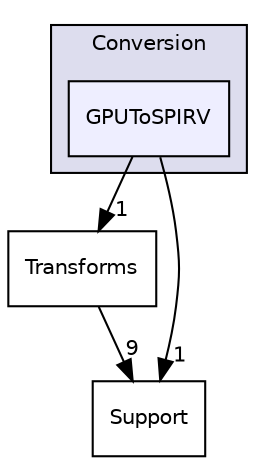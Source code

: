 digraph "include/mlir/Conversion/GPUToSPIRV" {
  bgcolor=transparent;
  compound=true
  node [ fontsize="10", fontname="Helvetica"];
  edge [ labelfontsize="10", labelfontname="Helvetica"];
  subgraph clusterdir_37f3372f1e76d74ffd54613af9306e43 {
    graph [ bgcolor="#ddddee", pencolor="black", label="Conversion" fontname="Helvetica", fontsize="10", URL="dir_37f3372f1e76d74ffd54613af9306e43.html"]
  dir_cb1a10adfbc26e1a7e99b6189b7f8608 [shape=box, label="GPUToSPIRV", style="filled", fillcolor="#eeeeff", pencolor="black", URL="dir_cb1a10adfbc26e1a7e99b6189b7f8608.html"];
  }
  dir_ca4d1f3bc4cd42ba07a57ca86d19a1d6 [shape=box label="Transforms" URL="dir_ca4d1f3bc4cd42ba07a57ca86d19a1d6.html"];
  dir_f61d47671007dfdb592580b61f960d39 [shape=box label="Support" URL="dir_f61d47671007dfdb592580b61f960d39.html"];
  dir_cb1a10adfbc26e1a7e99b6189b7f8608->dir_ca4d1f3bc4cd42ba07a57ca86d19a1d6 [headlabel="1", labeldistance=1.5 headhref="dir_000020_000013.html"];
  dir_cb1a10adfbc26e1a7e99b6189b7f8608->dir_f61d47671007dfdb592580b61f960d39 [headlabel="1", labeldistance=1.5 headhref="dir_000020_000047.html"];
  dir_ca4d1f3bc4cd42ba07a57ca86d19a1d6->dir_f61d47671007dfdb592580b61f960d39 [headlabel="9", labeldistance=1.5 headhref="dir_000013_000047.html"];
}
